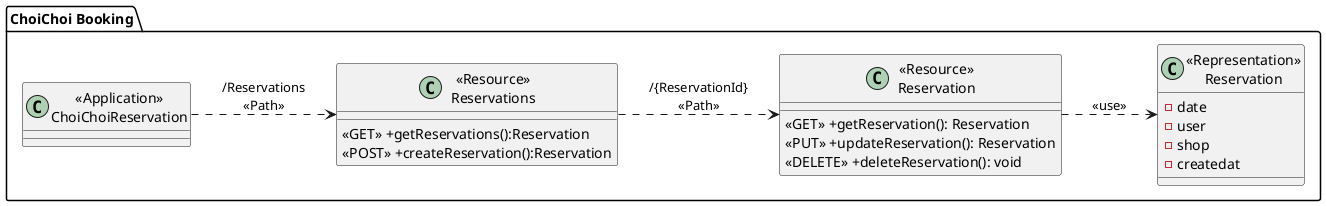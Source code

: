 @startuml
left to right direction
package "ChoiChoi Booking"{
    class "<<Application>>\nChoiChoiReservation" as ChoiChoiService{}

    class "<<Resource>>\nReservations" as ResourceReservations{
        <<GET>> +getReservations():Reservation
        <<POST>> +createReservation():Reservation
    }

    class "<<Resource>>\nReservation" as ResourceReservation {
        <<GET>> +getReservation(): Reservation
        <<PUT>> +updateReservation(): Reservation
        <<DELETE>> +deleteReservation(): void
    }

    class "<<Representation>>\nReservation" as RepresentationReservation {
        -date
        -user
        -shop
        -createdat
    }

}

ChoiChoiService ..> ResourceReservations:"/Reservations\n<<Path>>"
ResourceReservations ..> ResourceReservation: "/{ReservationId}\n<<Path>>"
ResourceReservation ..> RepresentationReservation: "<<use>>"



@enduml